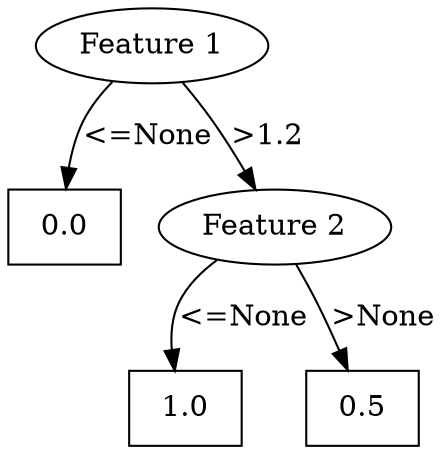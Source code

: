 // Decision Tree
digraph {
	2767188562400 [label="Feature 1"]
	2767188554560 [label=0.0 shape=box]
	2767188562400 -> 2767188554560 [label="<=None"]
	2767188554560 [label=0.0 shape=box]
	2767188562352 [label="Feature 2"]
	2767188562400 -> 2767188562352 [label=">1.2"]
	2767188562352 [label="Feature 2"]
	2767188554320 [label=1.0 shape=box]
	2767188562352 -> 2767188554320 [label="<=None"]
	2767188554320 [label=1.0 shape=box]
	2767188554176 [label=0.5 shape=box]
	2767188562352 -> 2767188554176 [label=">None"]
	2767188554176 [label=0.5 shape=box]
}
